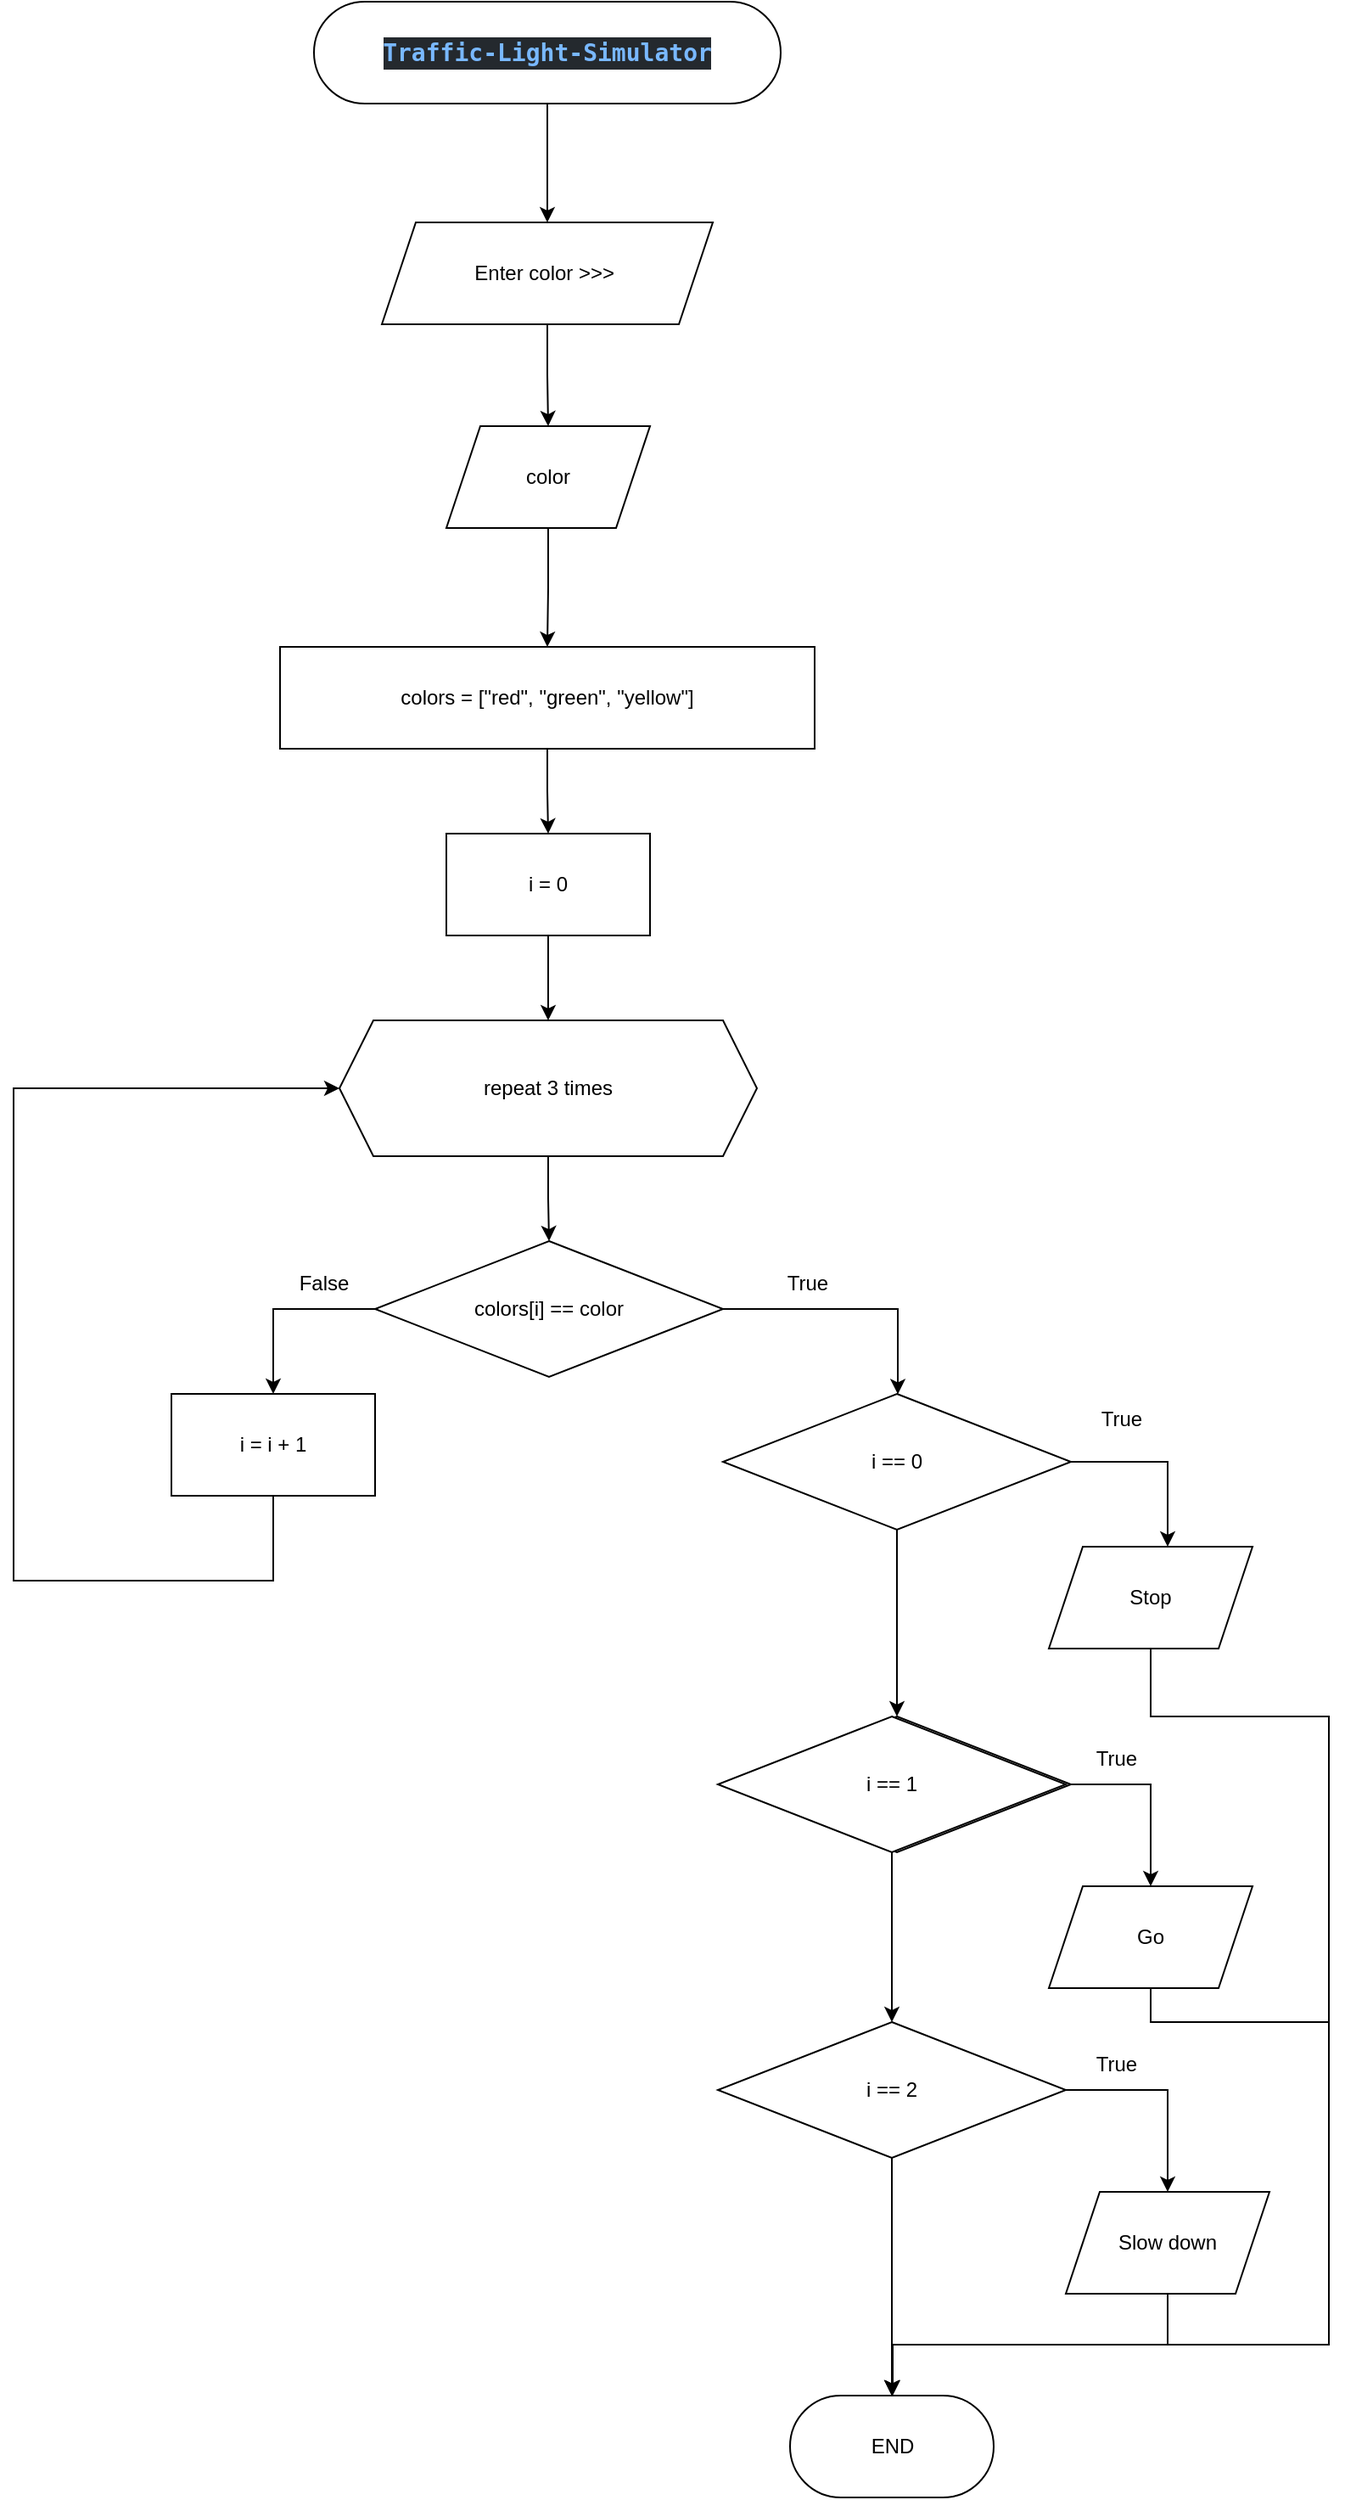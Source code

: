 <mxfile version="26.0.15">
  <diagram name="Page-1" id="0-Jo43IsDkp4I4jWnRMB">
    <mxGraphModel dx="3385" dy="1795" grid="1" gridSize="10" guides="1" tooltips="1" connect="1" arrows="1" fold="1" page="1" pageScale="1" pageWidth="850" pageHeight="1100" math="0" shadow="0">
      <root>
        <mxCell id="0" />
        <mxCell id="1" parent="0" />
        <mxCell id="e25B4BVr_eCew4DWYHv4-3" value="" style="edgeStyle=orthogonalEdgeStyle;rounded=0;orthogonalLoop=1;jettySize=auto;html=1;" edge="1" parent="1" source="e25B4BVr_eCew4DWYHv4-1" target="e25B4BVr_eCew4DWYHv4-2">
          <mxGeometry relative="1" as="geometry" />
        </mxCell>
        <mxCell id="e25B4BVr_eCew4DWYHv4-1" value="&lt;div style=&quot;color: rgb(225, 228, 232); background-color: rgb(36, 41, 46); font-family: &amp;quot;Droid Sans Mono&amp;quot;, &amp;quot;monospace&amp;quot;, monospace; font-size: 14px; line-height: 19px; white-space: pre;&quot;&gt;&lt;span style=&quot;color: #79b8ff;font-weight: bold;&quot;&gt;Traffic-Light-Simulator&lt;/span&gt;&lt;/div&gt;" style="rounded=1;whiteSpace=wrap;html=1;arcSize=50;" vertex="1" parent="1">
          <mxGeometry x="232" y="70" width="275" height="60" as="geometry" />
        </mxCell>
        <mxCell id="e25B4BVr_eCew4DWYHv4-5" value="" style="edgeStyle=orthogonalEdgeStyle;rounded=0;orthogonalLoop=1;jettySize=auto;html=1;" edge="1" parent="1" source="e25B4BVr_eCew4DWYHv4-2" target="e25B4BVr_eCew4DWYHv4-4">
          <mxGeometry relative="1" as="geometry" />
        </mxCell>
        <mxCell id="e25B4BVr_eCew4DWYHv4-2" value="Enter color &amp;gt;&amp;gt;&amp;gt;&amp;nbsp;" style="shape=parallelogram;perimeter=parallelogramPerimeter;whiteSpace=wrap;html=1;fixedSize=1;" vertex="1" parent="1">
          <mxGeometry x="272" y="200" width="195" height="60" as="geometry" />
        </mxCell>
        <mxCell id="e25B4BVr_eCew4DWYHv4-8" value="" style="edgeStyle=orthogonalEdgeStyle;rounded=0;orthogonalLoop=1;jettySize=auto;html=1;" edge="1" parent="1" source="e25B4BVr_eCew4DWYHv4-4" target="e25B4BVr_eCew4DWYHv4-6">
          <mxGeometry relative="1" as="geometry" />
        </mxCell>
        <mxCell id="e25B4BVr_eCew4DWYHv4-4" value="color" style="shape=parallelogram;perimeter=parallelogramPerimeter;whiteSpace=wrap;html=1;fixedSize=1;" vertex="1" parent="1">
          <mxGeometry x="310" y="320" width="120" height="60" as="geometry" />
        </mxCell>
        <mxCell id="e25B4BVr_eCew4DWYHv4-11" style="edgeStyle=orthogonalEdgeStyle;rounded=0;orthogonalLoop=1;jettySize=auto;html=1;" edge="1" parent="1" source="e25B4BVr_eCew4DWYHv4-6" target="e25B4BVr_eCew4DWYHv4-9">
          <mxGeometry relative="1" as="geometry" />
        </mxCell>
        <mxCell id="e25B4BVr_eCew4DWYHv4-6" value="colors = [&quot;red&quot;, &quot;green&quot;, &quot;yellow&quot;]" style="rounded=0;whiteSpace=wrap;html=1;" vertex="1" parent="1">
          <mxGeometry x="212" y="450" width="315" height="60" as="geometry" />
        </mxCell>
        <mxCell id="e25B4BVr_eCew4DWYHv4-13" value="" style="edgeStyle=orthogonalEdgeStyle;rounded=0;orthogonalLoop=1;jettySize=auto;html=1;" edge="1" parent="1" source="e25B4BVr_eCew4DWYHv4-9" target="e25B4BVr_eCew4DWYHv4-12">
          <mxGeometry relative="1" as="geometry" />
        </mxCell>
        <mxCell id="e25B4BVr_eCew4DWYHv4-9" value="i = 0" style="rounded=0;whiteSpace=wrap;html=1;" vertex="1" parent="1">
          <mxGeometry x="310" y="560" width="120" height="60" as="geometry" />
        </mxCell>
        <mxCell id="e25B4BVr_eCew4DWYHv4-15" value="" style="edgeStyle=orthogonalEdgeStyle;rounded=0;orthogonalLoop=1;jettySize=auto;html=1;" edge="1" parent="1" source="e25B4BVr_eCew4DWYHv4-12" target="e25B4BVr_eCew4DWYHv4-14">
          <mxGeometry relative="1" as="geometry" />
        </mxCell>
        <mxCell id="e25B4BVr_eCew4DWYHv4-12" value="repeat 3 times" style="shape=hexagon;perimeter=hexagonPerimeter2;whiteSpace=wrap;html=1;fixedSize=1;" vertex="1" parent="1">
          <mxGeometry x="247" y="670" width="246" height="80" as="geometry" />
        </mxCell>
        <mxCell id="e25B4BVr_eCew4DWYHv4-18" style="edgeStyle=orthogonalEdgeStyle;rounded=0;orthogonalLoop=1;jettySize=auto;html=1;" edge="1" parent="1" source="e25B4BVr_eCew4DWYHv4-14" target="e25B4BVr_eCew4DWYHv4-16">
          <mxGeometry relative="1" as="geometry">
            <Array as="points">
              <mxPoint x="208" y="840" />
            </Array>
          </mxGeometry>
        </mxCell>
        <mxCell id="e25B4BVr_eCew4DWYHv4-28" style="edgeStyle=orthogonalEdgeStyle;rounded=0;orthogonalLoop=1;jettySize=auto;html=1;" edge="1" parent="1" source="e25B4BVr_eCew4DWYHv4-14" target="e25B4BVr_eCew4DWYHv4-26">
          <mxGeometry relative="1" as="geometry">
            <Array as="points">
              <mxPoint x="576" y="840" />
            </Array>
          </mxGeometry>
        </mxCell>
        <mxCell id="e25B4BVr_eCew4DWYHv4-14" value="colors[i] == color" style="rhombus;whiteSpace=wrap;html=1;" vertex="1" parent="1">
          <mxGeometry x="268" y="800" width="205" height="80" as="geometry" />
        </mxCell>
        <mxCell id="e25B4BVr_eCew4DWYHv4-20" style="edgeStyle=orthogonalEdgeStyle;rounded=0;orthogonalLoop=1;jettySize=auto;html=1;entryX=0;entryY=0.5;entryDx=0;entryDy=0;" edge="1" parent="1" source="e25B4BVr_eCew4DWYHv4-16" target="e25B4BVr_eCew4DWYHv4-12">
          <mxGeometry relative="1" as="geometry">
            <Array as="points">
              <mxPoint x="208" y="1000" />
              <mxPoint x="55" y="1000" />
              <mxPoint x="55" y="710" />
            </Array>
          </mxGeometry>
        </mxCell>
        <mxCell id="e25B4BVr_eCew4DWYHv4-16" value="i = i + 1" style="rounded=0;whiteSpace=wrap;html=1;" vertex="1" parent="1">
          <mxGeometry x="148" y="890" width="120" height="60" as="geometry" />
        </mxCell>
        <mxCell id="e25B4BVr_eCew4DWYHv4-21" value="False" style="text;html=1;align=center;verticalAlign=middle;whiteSpace=wrap;rounded=0;" vertex="1" parent="1">
          <mxGeometry x="208" y="810" width="60" height="30" as="geometry" />
        </mxCell>
        <mxCell id="e25B4BVr_eCew4DWYHv4-22" value="True" style="text;html=1;align=center;verticalAlign=middle;whiteSpace=wrap;rounded=0;" vertex="1" parent="1">
          <mxGeometry x="493" y="810" width="60" height="30" as="geometry" />
        </mxCell>
        <mxCell id="e25B4BVr_eCew4DWYHv4-31" style="edgeStyle=orthogonalEdgeStyle;rounded=0;orthogonalLoop=1;jettySize=auto;html=1;" edge="1" parent="1" source="e25B4BVr_eCew4DWYHv4-26" target="e25B4BVr_eCew4DWYHv4-30">
          <mxGeometry relative="1" as="geometry">
            <Array as="points">
              <mxPoint x="735" y="930" />
            </Array>
          </mxGeometry>
        </mxCell>
        <mxCell id="e25B4BVr_eCew4DWYHv4-33" value="" style="edgeStyle=orthogonalEdgeStyle;rounded=0;orthogonalLoop=1;jettySize=auto;html=1;" edge="1" parent="1" source="e25B4BVr_eCew4DWYHv4-26" target="e25B4BVr_eCew4DWYHv4-32">
          <mxGeometry relative="1" as="geometry" />
        </mxCell>
        <mxCell id="e25B4BVr_eCew4DWYHv4-26" value="i == 0" style="rhombus;whiteSpace=wrap;html=1;" vertex="1" parent="1">
          <mxGeometry x="473" y="890" width="205" height="80" as="geometry" />
        </mxCell>
        <mxCell id="e25B4BVr_eCew4DWYHv4-29" value="True" style="text;html=1;align=center;verticalAlign=middle;whiteSpace=wrap;rounded=0;" vertex="1" parent="1">
          <mxGeometry x="678" y="890" width="60" height="30" as="geometry" />
        </mxCell>
        <mxCell id="e25B4BVr_eCew4DWYHv4-49" style="edgeStyle=orthogonalEdgeStyle;rounded=0;orthogonalLoop=1;jettySize=auto;html=1;entryX=0.5;entryY=0;entryDx=0;entryDy=0;" edge="1" parent="1" source="e25B4BVr_eCew4DWYHv4-30" target="e25B4BVr_eCew4DWYHv4-44">
          <mxGeometry relative="1" as="geometry">
            <Array as="points">
              <mxPoint x="725" y="1080" />
              <mxPoint x="830" y="1080" />
              <mxPoint x="830" y="1450" />
              <mxPoint x="573" y="1450" />
            </Array>
          </mxGeometry>
        </mxCell>
        <mxCell id="e25B4BVr_eCew4DWYHv4-30" value="Stop" style="shape=parallelogram;perimeter=parallelogramPerimeter;whiteSpace=wrap;html=1;fixedSize=1;" vertex="1" parent="1">
          <mxGeometry x="665" y="980" width="120" height="60" as="geometry" />
        </mxCell>
        <mxCell id="e25B4BVr_eCew4DWYHv4-35" style="edgeStyle=orthogonalEdgeStyle;rounded=0;orthogonalLoop=1;jettySize=auto;html=1;" edge="1" parent="1" source="e25B4BVr_eCew4DWYHv4-32" target="e25B4BVr_eCew4DWYHv4-34">
          <mxGeometry relative="1" as="geometry">
            <Array as="points">
              <mxPoint x="725" y="1120" />
            </Array>
          </mxGeometry>
        </mxCell>
        <mxCell id="e25B4BVr_eCew4DWYHv4-32" value="i == 1" style="rhombus;whiteSpace=wrap;html=1;" vertex="1" parent="1">
          <mxGeometry x="473" y="1080" width="205" height="80" as="geometry" />
        </mxCell>
        <mxCell id="e25B4BVr_eCew4DWYHv4-48" style="edgeStyle=orthogonalEdgeStyle;rounded=0;orthogonalLoop=1;jettySize=auto;html=1;entryX=0.5;entryY=0;entryDx=0;entryDy=0;" edge="1" parent="1" source="e25B4BVr_eCew4DWYHv4-34" target="e25B4BVr_eCew4DWYHv4-44">
          <mxGeometry relative="1" as="geometry">
            <Array as="points">
              <mxPoint x="725" y="1260" />
              <mxPoint x="830" y="1260" />
              <mxPoint x="830" y="1450" />
              <mxPoint x="573" y="1450" />
            </Array>
          </mxGeometry>
        </mxCell>
        <mxCell id="e25B4BVr_eCew4DWYHv4-34" value="Go" style="shape=parallelogram;perimeter=parallelogramPerimeter;whiteSpace=wrap;html=1;fixedSize=1;" vertex="1" parent="1">
          <mxGeometry x="665" y="1180" width="120" height="60" as="geometry" />
        </mxCell>
        <mxCell id="e25B4BVr_eCew4DWYHv4-40" value="" style="edgeStyle=orthogonalEdgeStyle;rounded=0;orthogonalLoop=1;jettySize=auto;html=1;" edge="1" parent="1" source="e25B4BVr_eCew4DWYHv4-36" target="e25B4BVr_eCew4DWYHv4-39">
          <mxGeometry relative="1" as="geometry" />
        </mxCell>
        <mxCell id="e25B4BVr_eCew4DWYHv4-36" value="i == 1" style="rhombus;whiteSpace=wrap;html=1;" vertex="1" parent="1">
          <mxGeometry x="470" y="1080" width="205" height="80" as="geometry" />
        </mxCell>
        <mxCell id="e25B4BVr_eCew4DWYHv4-47" style="edgeStyle=orthogonalEdgeStyle;rounded=0;orthogonalLoop=1;jettySize=auto;html=1;" edge="1" parent="1" source="e25B4BVr_eCew4DWYHv4-37" target="e25B4BVr_eCew4DWYHv4-44">
          <mxGeometry relative="1" as="geometry">
            <Array as="points">
              <mxPoint x="735" y="1450" />
              <mxPoint x="573" y="1450" />
            </Array>
          </mxGeometry>
        </mxCell>
        <mxCell id="e25B4BVr_eCew4DWYHv4-37" value="Slow down" style="shape=parallelogram;perimeter=parallelogramPerimeter;whiteSpace=wrap;html=1;fixedSize=1;" vertex="1" parent="1">
          <mxGeometry x="675" y="1360" width="120" height="60" as="geometry" />
        </mxCell>
        <mxCell id="e25B4BVr_eCew4DWYHv4-41" style="edgeStyle=orthogonalEdgeStyle;rounded=0;orthogonalLoop=1;jettySize=auto;html=1;entryX=0.5;entryY=0;entryDx=0;entryDy=0;" edge="1" parent="1" source="e25B4BVr_eCew4DWYHv4-39" target="e25B4BVr_eCew4DWYHv4-37">
          <mxGeometry relative="1" as="geometry">
            <Array as="points">
              <mxPoint x="735" y="1300" />
            </Array>
          </mxGeometry>
        </mxCell>
        <mxCell id="e25B4BVr_eCew4DWYHv4-45" style="edgeStyle=orthogonalEdgeStyle;rounded=0;orthogonalLoop=1;jettySize=auto;html=1;entryX=0.5;entryY=0;entryDx=0;entryDy=0;" edge="1" parent="1" source="e25B4BVr_eCew4DWYHv4-39" target="e25B4BVr_eCew4DWYHv4-44">
          <mxGeometry relative="1" as="geometry" />
        </mxCell>
        <mxCell id="e25B4BVr_eCew4DWYHv4-39" value="i == 2" style="rhombus;whiteSpace=wrap;html=1;" vertex="1" parent="1">
          <mxGeometry x="470" y="1260" width="205" height="80" as="geometry" />
        </mxCell>
        <mxCell id="e25B4BVr_eCew4DWYHv4-42" value="True" style="text;html=1;align=center;verticalAlign=middle;whiteSpace=wrap;rounded=0;" vertex="1" parent="1">
          <mxGeometry x="675" y="1090" width="60" height="30" as="geometry" />
        </mxCell>
        <mxCell id="e25B4BVr_eCew4DWYHv4-43" value="True" style="text;html=1;align=center;verticalAlign=middle;whiteSpace=wrap;rounded=0;" vertex="1" parent="1">
          <mxGeometry x="675" y="1270" width="60" height="30" as="geometry" />
        </mxCell>
        <mxCell id="e25B4BVr_eCew4DWYHv4-44" value="END" style="rounded=1;whiteSpace=wrap;html=1;arcSize=50;" vertex="1" parent="1">
          <mxGeometry x="512.5" y="1480" width="120" height="60" as="geometry" />
        </mxCell>
      </root>
    </mxGraphModel>
  </diagram>
</mxfile>
